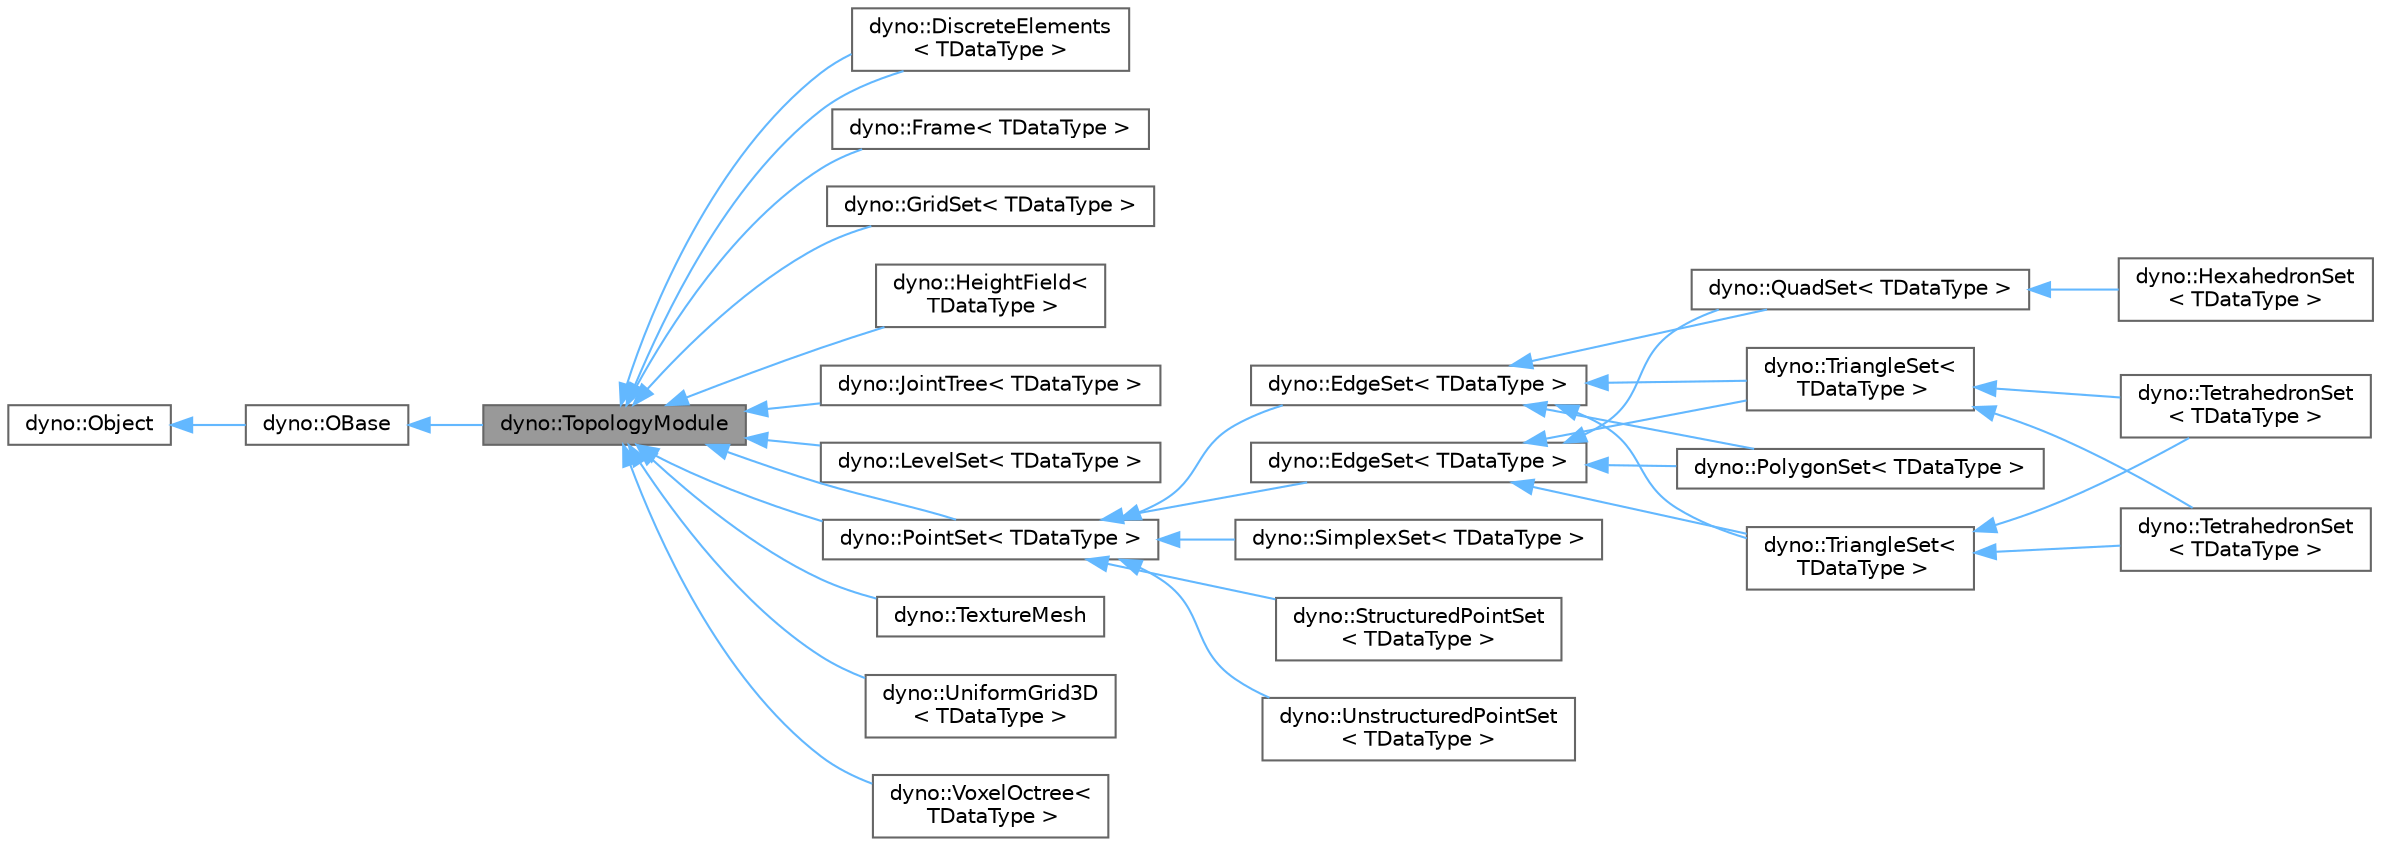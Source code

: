 digraph "dyno::TopologyModule"
{
 // LATEX_PDF_SIZE
  bgcolor="transparent";
  edge [fontname=Helvetica,fontsize=10,labelfontname=Helvetica,labelfontsize=10];
  node [fontname=Helvetica,fontsize=10,shape=box,height=0.2,width=0.4];
  rankdir="LR";
  Node1 [id="Node000001",label="dyno::TopologyModule",height=0.2,width=0.4,color="gray40", fillcolor="grey60", style="filled", fontcolor="black",tooltip=" "];
  Node2 -> Node1 [id="edge1_Node000001_Node000002",dir="back",color="steelblue1",style="solid",tooltip=" "];
  Node2 [id="Node000002",label="dyno::OBase",height=0.2,width=0.4,color="gray40", fillcolor="white", style="filled",URL="$classdyno_1_1_o_base.html",tooltip=" "];
  Node3 -> Node2 [id="edge2_Node000002_Node000003",dir="back",color="steelblue1",style="solid",tooltip=" "];
  Node3 [id="Node000003",label="dyno::Object",height=0.2,width=0.4,color="gray40", fillcolor="white", style="filled",URL="$classdyno_1_1_object.html",tooltip=" "];
  Node1 -> Node4 [id="edge3_Node000001_Node000004",dir="back",color="steelblue1",style="solid",tooltip=" "];
  Node4 [id="Node000004",label="dyno::DiscreteElements\l\< TDataType \>",height=0.2,width=0.4,color="gray40", fillcolor="white", style="filled",URL="$classdyno_1_1_discrete_elements.html",tooltip=" "];
  Node1 -> Node4 [id="edge4_Node000001_Node000004",dir="back",color="steelblue1",style="solid",tooltip=" "];
  Node1 -> Node5 [id="edge5_Node000001_Node000005",dir="back",color="steelblue1",style="solid",tooltip=" "];
  Node5 [id="Node000005",label="dyno::Frame\< TDataType \>",height=0.2,width=0.4,color="gray40", fillcolor="white", style="filled",URL="$classdyno_1_1_frame.html",tooltip="A frame represents a point equipped with the orientation."];
  Node1 -> Node6 [id="edge6_Node000001_Node000006",dir="back",color="steelblue1",style="solid",tooltip=" "];
  Node6 [id="Node000006",label="dyno::GridSet\< TDataType \>",height=0.2,width=0.4,color="gray40", fillcolor="white", style="filled",URL="$classdyno_1_1_grid_set.html",tooltip=" "];
  Node1 -> Node7 [id="edge7_Node000001_Node000007",dir="back",color="steelblue1",style="solid",tooltip=" "];
  Node7 [id="Node000007",label="dyno::HeightField\<\l TDataType \>",height=0.2,width=0.4,color="gray40", fillcolor="white", style="filled",URL="$classdyno_1_1_height_field.html",tooltip=" "];
  Node1 -> Node8 [id="edge8_Node000001_Node000008",dir="back",color="steelblue1",style="solid",tooltip=" "];
  Node8 [id="Node000008",label="dyno::JointTree\< TDataType \>",height=0.2,width=0.4,color="gray40", fillcolor="white", style="filled",URL="$classdyno_1_1_joint_tree.html",tooltip="A JointTree(Skeleton) represents a hierarchical tree structure of joints."];
  Node1 -> Node9 [id="edge9_Node000001_Node000009",dir="back",color="steelblue1",style="solid",tooltip=" "];
  Node9 [id="Node000009",label="dyno::LevelSet\< TDataType \>",height=0.2,width=0.4,color="gray40", fillcolor="white", style="filled",URL="$classdyno_1_1_level_set.html",tooltip=" "];
  Node1 -> Node10 [id="edge10_Node000001_Node000010",dir="back",color="steelblue1",style="solid",tooltip=" "];
  Node10 [id="Node000010",label="dyno::PointSet\< TDataType \>",height=0.2,width=0.4,color="gray40", fillcolor="white", style="filled",URL="$classdyno_1_1_point_set.html",tooltip="A PointSet stores the coordinates for a set of independent points."];
  Node10 -> Node11 [id="edge11_Node000010_Node000011",dir="back",color="steelblue1",style="solid",tooltip=" "];
  Node11 [id="Node000011",label="dyno::EdgeSet\< TDataType \>",height=0.2,width=0.4,color="gray40", fillcolor="white", style="filled",URL="$classdyno_1_1_edge_set.html",tooltip=" "];
  Node11 -> Node12 [id="edge12_Node000011_Node000012",dir="back",color="steelblue1",style="solid",tooltip=" "];
  Node12 [id="Node000012",label="dyno::PolygonSet\< TDataType \>",height=0.2,width=0.4,color="gray40", fillcolor="white", style="filled",URL="$classdyno_1_1_polygon_set.html",tooltip="a class to store polygon whose vertex number is greater or equal than 3"];
  Node11 -> Node13 [id="edge13_Node000011_Node000013",dir="back",color="steelblue1",style="solid",tooltip=" "];
  Node13 [id="Node000013",label="dyno::QuadSet\< TDataType \>",height=0.2,width=0.4,color="gray40", fillcolor="white", style="filled",URL="$classdyno_1_1_quad_set.html",tooltip=" "];
  Node13 -> Node14 [id="edge14_Node000013_Node000014",dir="back",color="steelblue1",style="solid",tooltip=" "];
  Node14 [id="Node000014",label="dyno::HexahedronSet\l\< TDataType \>",height=0.2,width=0.4,color="gray40", fillcolor="white", style="filled",URL="$classdyno_1_1_hexahedron_set.html",tooltip=" "];
  Node11 -> Node15 [id="edge15_Node000011_Node000015",dir="back",color="steelblue1",style="solid",tooltip=" "];
  Node15 [id="Node000015",label="dyno::TriangleSet\<\l TDataType \>",height=0.2,width=0.4,color="gray40", fillcolor="white", style="filled",URL="$classdyno_1_1_triangle_set.html",tooltip=" "];
  Node15 -> Node16 [id="edge16_Node000015_Node000016",dir="back",color="steelblue1",style="solid",tooltip=" "];
  Node16 [id="Node000016",label="dyno::TetrahedronSet\l\< TDataType \>",height=0.2,width=0.4,color="gray40", fillcolor="white", style="filled",URL="$classdyno_1_1_tetrahedron_set.html",tooltip=" "];
  Node15 -> Node17 [id="edge17_Node000015_Node000017",dir="back",color="steelblue1",style="solid",tooltip=" "];
  Node17 [id="Node000017",label="dyno::TetrahedronSet\l\< TDataType \>",height=0.2,width=0.4,color="gray40", fillcolor="white", style="filled",URL="$classdyno_1_1_tetrahedron_set.html",tooltip=" "];
  Node11 -> Node18 [id="edge18_Node000011_Node000018",dir="back",color="steelblue1",style="solid",tooltip=" "];
  Node18 [id="Node000018",label="dyno::TriangleSet\<\l TDataType \>",height=0.2,width=0.4,color="gray40", fillcolor="white", style="filled",URL="$classdyno_1_1_triangle_set.html",tooltip=" "];
  Node18 -> Node16 [id="edge19_Node000018_Node000016",dir="back",color="steelblue1",style="solid",tooltip=" "];
  Node18 -> Node17 [id="edge20_Node000018_Node000017",dir="back",color="steelblue1",style="solid",tooltip=" "];
  Node10 -> Node19 [id="edge21_Node000010_Node000019",dir="back",color="steelblue1",style="solid",tooltip=" "];
  Node19 [id="Node000019",label="dyno::EdgeSet\< TDataType \>",height=0.2,width=0.4,color="gray40", fillcolor="white", style="filled",URL="$classdyno_1_1_edge_set.html",tooltip=" "];
  Node19 -> Node12 [id="edge22_Node000019_Node000012",dir="back",color="steelblue1",style="solid",tooltip=" "];
  Node19 -> Node13 [id="edge23_Node000019_Node000013",dir="back",color="steelblue1",style="solid",tooltip=" "];
  Node19 -> Node15 [id="edge24_Node000019_Node000015",dir="back",color="steelblue1",style="solid",tooltip=" "];
  Node19 -> Node18 [id="edge25_Node000019_Node000018",dir="back",color="steelblue1",style="solid",tooltip=" "];
  Node10 -> Node20 [id="edge26_Node000010_Node000020",dir="back",color="steelblue1",style="solid",tooltip=" "];
  Node20 [id="Node000020",label="dyno::SimplexSet\< TDataType \>",height=0.2,width=0.4,color="gray40", fillcolor="white", style="filled",URL="$classdyno_1_1_simplex_set.html",tooltip=" "];
  Node10 -> Node21 [id="edge27_Node000010_Node000021",dir="back",color="steelblue1",style="solid",tooltip=" "];
  Node21 [id="Node000021",label="dyno::StructuredPointSet\l\< TDataType \>",height=0.2,width=0.4,color="gray40", fillcolor="white", style="filled",URL="$classdyno_1_1_structured_point_set.html",tooltip=" "];
  Node10 -> Node22 [id="edge28_Node000010_Node000022",dir="back",color="steelblue1",style="solid",tooltip=" "];
  Node22 [id="Node000022",label="dyno::UnstructuredPointSet\l\< TDataType \>",height=0.2,width=0.4,color="gray40", fillcolor="white", style="filled",URL="$classdyno_1_1_unstructured_point_set.html",tooltip=" "];
  Node1 -> Node10 [id="edge29_Node000001_Node000010",dir="back",color="steelblue1",style="solid",tooltip=" "];
  Node1 -> Node23 [id="edge30_Node000001_Node000023",dir="back",color="steelblue1",style="solid",tooltip=" "];
  Node23 [id="Node000023",label="dyno::TextureMesh",height=0.2,width=0.4,color="gray40", fillcolor="white", style="filled",URL="$classdyno_1_1_texture_mesh.html",tooltip=" "];
  Node1 -> Node24 [id="edge31_Node000001_Node000024",dir="back",color="steelblue1",style="solid",tooltip=" "];
  Node24 [id="Node000024",label="dyno::UniformGrid3D\l\< TDataType \>",height=0.2,width=0.4,color="gray40", fillcolor="white", style="filled",URL="$classdyno_1_1_uniform_grid3_d.html",tooltip=" "];
  Node1 -> Node25 [id="edge32_Node000001_Node000025",dir="back",color="steelblue1",style="solid",tooltip=" "];
  Node25 [id="Node000025",label="dyno::VoxelOctree\<\l TDataType \>",height=0.2,width=0.4,color="gray40", fillcolor="white", style="filled",URL="$classdyno_1_1_voxel_octree.html",tooltip=" "];
}
